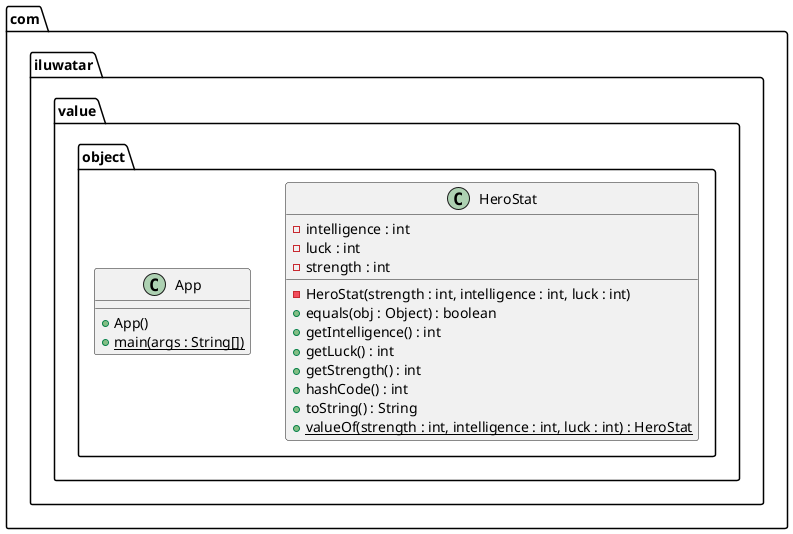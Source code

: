 @startuml
package com.iluwatar.value.object {
  class HeroStat {
    - intelligence : int
    - luck : int
    - strength : int
    - HeroStat(strength : int, intelligence : int, luck : int)
    + equals(obj : Object) : boolean
    + getIntelligence() : int
    + getLuck() : int
    + getStrength() : int
    + hashCode() : int
    + toString() : String
    + valueOf(strength : int, intelligence : int, luck : int) : HeroStat {static}
  }
  class App {
    + App()
    + main(args : String[]) {static}
  }
}
@enduml